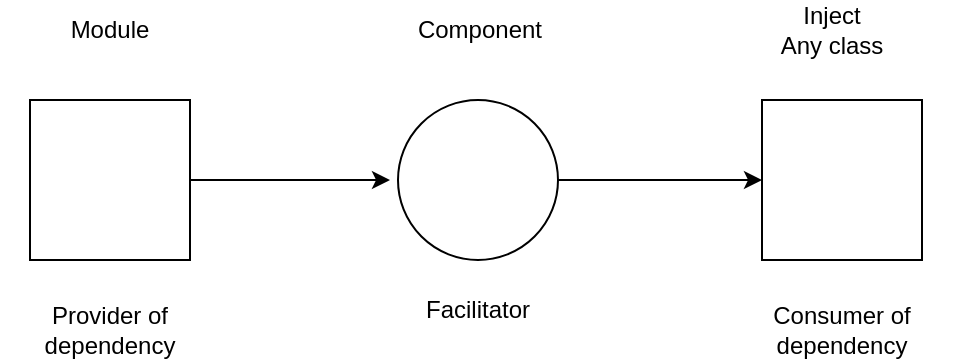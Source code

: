 <mxfile version="16.5.2" type="device" pages="2"><diagram id="-nlJvKf0TD5yfv0PGkpS" name="Page-1"><mxGraphModel dx="1153" dy="643" grid="1" gridSize="10" guides="1" tooltips="1" connect="1" arrows="1" fold="1" page="1" pageScale="1" pageWidth="827" pageHeight="1169" math="0" shadow="0"><root><mxCell id="0"/><mxCell id="1" parent="0"/><mxCell id="Mz09krLZKdXeY_vBYQQ8-1" style="edgeStyle=orthogonalEdgeStyle;rounded=0;orthogonalLoop=1;jettySize=auto;html=1;" edge="1" parent="1" source="UU2Blw7jEFVc5KEJgjzN-12"><mxGeometry relative="1" as="geometry"><mxPoint x="365" y="585" as="targetPoint"/></mxGeometry></mxCell><mxCell id="UU2Blw7jEFVc5KEJgjzN-12" value="" style="whiteSpace=wrap;html=1;aspect=fixed;" parent="1" vertex="1"><mxGeometry x="185" y="545" width="80" height="80" as="geometry"/></mxCell><mxCell id="UU2Blw7jEFVc5KEJgjzN-13" value="Provider of dependency" style="text;html=1;strokeColor=none;fillColor=none;align=center;verticalAlign=middle;whiteSpace=wrap;rounded=0;" parent="1" vertex="1"><mxGeometry x="170" y="645" width="110" height="30" as="geometry"/></mxCell><mxCell id="Mz09krLZKdXeY_vBYQQ8-3" value="" style="edgeStyle=orthogonalEdgeStyle;rounded=0;orthogonalLoop=1;jettySize=auto;html=1;" edge="1" parent="1" source="UU2Blw7jEFVc5KEJgjzN-14" target="UU2Blw7jEFVc5KEJgjzN-16"><mxGeometry relative="1" as="geometry"/></mxCell><mxCell id="UU2Blw7jEFVc5KEJgjzN-14" value="" style="ellipse;whiteSpace=wrap;html=1;aspect=fixed;" parent="1" vertex="1"><mxGeometry x="369" y="545" width="80" height="80" as="geometry"/></mxCell><mxCell id="UU2Blw7jEFVc5KEJgjzN-15" value="Consumer of dependency" style="text;html=1;strokeColor=none;fillColor=none;align=center;verticalAlign=middle;whiteSpace=wrap;rounded=0;" parent="1" vertex="1"><mxGeometry x="536" y="645" width="110" height="30" as="geometry"/></mxCell><mxCell id="UU2Blw7jEFVc5KEJgjzN-16" value="" style="whiteSpace=wrap;html=1;aspect=fixed;" parent="1" vertex="1"><mxGeometry x="551" y="545" width="80" height="80" as="geometry"/></mxCell><mxCell id="UU2Blw7jEFVc5KEJgjzN-17" value="Facilitator" style="text;html=1;strokeColor=none;fillColor=none;align=center;verticalAlign=middle;whiteSpace=wrap;rounded=0;" parent="1" vertex="1"><mxGeometry x="354" y="635" width="110" height="30" as="geometry"/></mxCell><mxCell id="UU2Blw7jEFVc5KEJgjzN-18" value="Module" style="text;html=1;strokeColor=none;fillColor=none;align=center;verticalAlign=middle;whiteSpace=wrap;rounded=0;" parent="1" vertex="1"><mxGeometry x="170" y="495" width="110" height="30" as="geometry"/></mxCell><mxCell id="UU2Blw7jEFVc5KEJgjzN-19" value="Inject&lt;br&gt;Any class" style="text;html=1;strokeColor=none;fillColor=none;align=center;verticalAlign=middle;whiteSpace=wrap;rounded=0;" parent="1" vertex="1"><mxGeometry x="531" y="495" width="110" height="30" as="geometry"/></mxCell><mxCell id="UU2Blw7jEFVc5KEJgjzN-20" value="Component" style="text;html=1;strokeColor=none;fillColor=none;align=center;verticalAlign=middle;whiteSpace=wrap;rounded=0;" parent="1" vertex="1"><mxGeometry x="355" y="495" width="110" height="30" as="geometry"/></mxCell></root></mxGraphModel></diagram><diagram id="_o4L-XrgEggC2_K4zQYO" name="Page-2"><mxGraphModel dx="1221" dy="681" grid="1" gridSize="10" guides="1" tooltips="1" connect="1" arrows="1" fold="1" page="1" pageScale="1" pageWidth="827" pageHeight="1169" math="0" shadow="0"><root><mxCell id="mRZkPnB8cYVIYGFZssJf-0"/><mxCell id="mRZkPnB8cYVIYGFZssJf-1" parent="mRZkPnB8cYVIYGFZssJf-0"/><mxCell id="H1V_EbzUYkjybvYo2YQn-0" value="4 Basic Annotation" style="text;html=1;strokeColor=none;fillColor=none;align=center;verticalAlign=middle;whiteSpace=wrap;rounded=0;" vertex="1" parent="mRZkPnB8cYVIYGFZssJf-1"><mxGeometry x="338" y="463" width="146" height="30" as="geometry"/></mxCell><mxCell id="H1V_EbzUYkjybvYo2YQn-1" value="" style="endArrow=none;html=1;rounded=0;" edge="1" parent="mRZkPnB8cYVIYGFZssJf-1"><mxGeometry width="50" height="50" relative="1" as="geometry"><mxPoint x="234" y="513" as="sourcePoint"/><mxPoint x="594" y="513" as="targetPoint"/></mxGeometry></mxCell><mxCell id="H1V_EbzUYkjybvYo2YQn-2" value="" style="endArrow=classic;html=1;rounded=0;exitX=0.5;exitY=1;exitDx=0;exitDy=0;" edge="1" parent="mRZkPnB8cYVIYGFZssJf-1" source="H1V_EbzUYkjybvYo2YQn-0"><mxGeometry width="50" height="50" relative="1" as="geometry"><mxPoint x="394" y="623" as="sourcePoint"/><mxPoint x="411" y="513" as="targetPoint"/></mxGeometry></mxCell><mxCell id="H1V_EbzUYkjybvYo2YQn-3" value="@Module" style="text;html=1;strokeColor=none;fillColor=none;align=center;verticalAlign=middle;whiteSpace=wrap;rounded=0;" vertex="1" parent="mRZkPnB8cYVIYGFZssJf-1"><mxGeometry x="234" y="555" width="80" height="30" as="geometry"/></mxCell><mxCell id="H1V_EbzUYkjybvYo2YQn-4" value="@Component" style="text;html=1;strokeColor=none;fillColor=none;align=center;verticalAlign=middle;whiteSpace=wrap;rounded=0;" vertex="1" parent="mRZkPnB8cYVIYGFZssJf-1"><mxGeometry x="335" y="555" width="80" height="30" as="geometry"/></mxCell><mxCell id="H1V_EbzUYkjybvYo2YQn-5" value="@Provides" style="text;html=1;strokeColor=none;fillColor=none;align=center;verticalAlign=middle;whiteSpace=wrap;rounded=0;" vertex="1" parent="mRZkPnB8cYVIYGFZssJf-1"><mxGeometry x="432" y="555" width="80" height="30" as="geometry"/></mxCell><mxCell id="H1V_EbzUYkjybvYo2YQn-6" value="@Inject" style="text;html=1;strokeColor=none;fillColor=none;align=center;verticalAlign=middle;whiteSpace=wrap;rounded=0;" vertex="1" parent="mRZkPnB8cYVIYGFZssJf-1"><mxGeometry x="514" y="555" width="80" height="30" as="geometry"/></mxCell><mxCell id="H1V_EbzUYkjybvYo2YQn-7" value="" style="endArrow=classic;html=1;rounded=0;entryX=0.5;entryY=0;entryDx=0;entryDy=0;" edge="1" parent="mRZkPnB8cYVIYGFZssJf-1" target="H1V_EbzUYkjybvYo2YQn-3"><mxGeometry width="50" height="50" relative="1" as="geometry"><mxPoint x="274" y="513" as="sourcePoint"/><mxPoint x="94" y="653" as="targetPoint"/></mxGeometry></mxCell><mxCell id="H1V_EbzUYkjybvYo2YQn-8" value="" style="endArrow=classic;html=1;rounded=0;entryX=0.5;entryY=0;entryDx=0;entryDy=0;" edge="1" parent="mRZkPnB8cYVIYGFZssJf-1" target="H1V_EbzUYkjybvYo2YQn-4"><mxGeometry width="50" height="50" relative="1" as="geometry"><mxPoint x="375" y="513" as="sourcePoint"/><mxPoint x="434" y="623" as="targetPoint"/></mxGeometry></mxCell><mxCell id="H1V_EbzUYkjybvYo2YQn-9" value="" style="endArrow=classic;html=1;rounded=0;entryX=0.5;entryY=0;entryDx=0;entryDy=0;" edge="1" parent="mRZkPnB8cYVIYGFZssJf-1" target="H1V_EbzUYkjybvYo2YQn-5"><mxGeometry width="50" height="50" relative="1" as="geometry"><mxPoint x="472" y="513" as="sourcePoint"/><mxPoint x="504" y="643" as="targetPoint"/></mxGeometry></mxCell><mxCell id="H1V_EbzUYkjybvYo2YQn-10" value="" style="endArrow=classic;html=1;rounded=0;entryX=0.5;entryY=0;entryDx=0;entryDy=0;" edge="1" parent="mRZkPnB8cYVIYGFZssJf-1" target="H1V_EbzUYkjybvYo2YQn-6"><mxGeometry width="50" height="50" relative="1" as="geometry"><mxPoint x="554" y="513" as="sourcePoint"/><mxPoint x="594" y="623" as="targetPoint"/></mxGeometry></mxCell></root></mxGraphModel></diagram></mxfile>